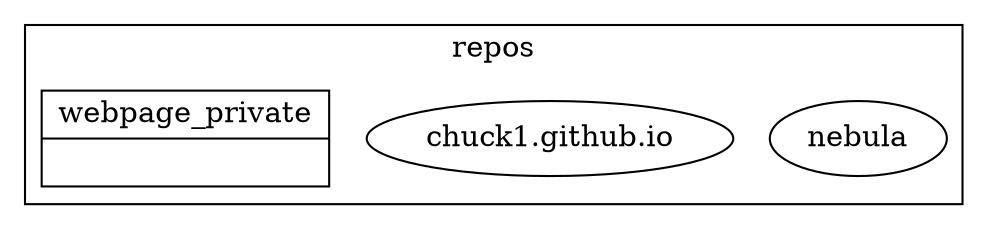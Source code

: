 graph {
	subgraph cluster_repos {
		label="repos";
		nebula
		chuck1_github_io [label="chuck1.github.io"]
		webpage_private [shape=record; label="{webpage_private | }"]
	}
}

